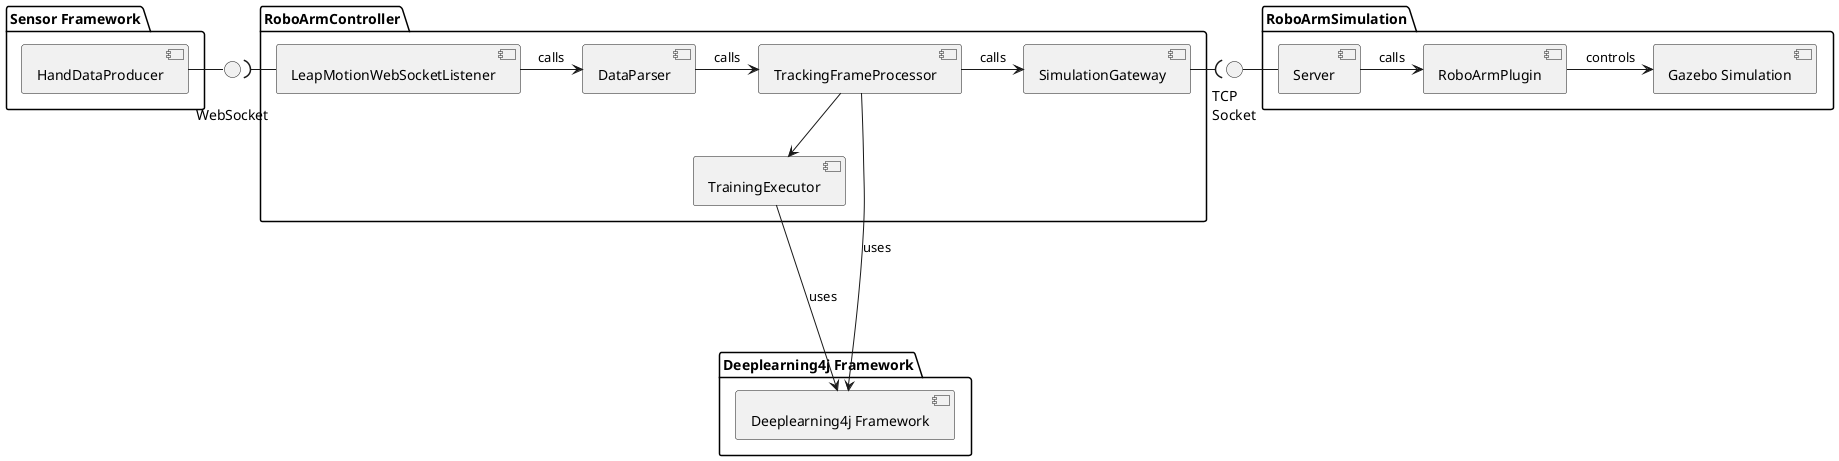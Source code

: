 @startuml

package "Sensor Framework" {
    component "HandDataProducer" as HandDataProducer
}

interface "\nWebSocket" as WebSocketServer
HandDataProducer - WebSocketServer

package "RoboArmController" {
    component "LeapMotionWebSocketListener" as WebSocketClient
    component "DataParser" as DataParser
    component "TrackingFrameProcessor" as TrackingFrameProcessor
    component "TrainingExecutor" as ModelGenerator
    component "SimulationGateway" as SimulationGateway

    WebSocketServer )- WebSocketClient
    WebSocketClient -> DataParser: calls
    DataParser -> TrackingFrameProcessor: calls
    TrackingFrameProcessor -> SimulationGateway: calls
}

interface "TCP\nSocket" as SocketServer
SimulationGateway -( SocketServer

package "Deeplearning4j Framework" {
    component "Deeplearning4j Framework" as MLFramework
    TrackingFrameProcessor -> MLFramework: uses

}

ModelGenerator ---> MLFramework: uses



TrackingFrameProcessor --> ModelGenerator


package RoboArmSimulation {
    component "Server" as InstructionServer
    component "Gazebo Simulation" as Simulation
    component "RoboArmPlugin" as ControllerPlugin

    InstructionServer -> ControllerPlugin: calls
    ControllerPlugin -> Simulation: controls
    SocketServer - InstructionServer
}



@enduml